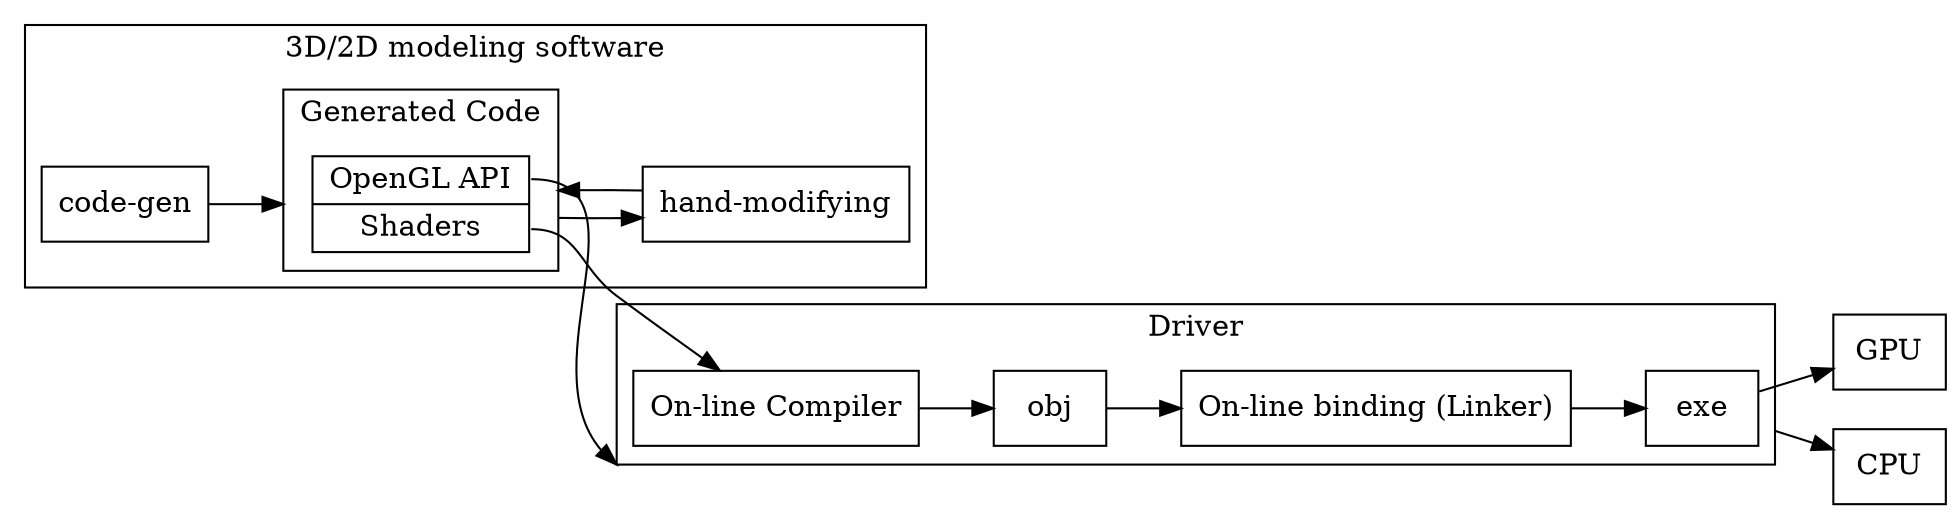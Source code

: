 digraph G {
  rankdir=LR;

  compound=true;
  node [shape=record];
  subgraph cluster_3d {
    label = "3D/2D modeling software";
    CodeGen [label="code-gen"];
    subgraph cluster_code {
      label = "Generated Code";
      Api [label="<a> OpenGL API | <s> Shaders"];
    }
    Hand [label="hand-modifying"];
  }
  subgraph cluster_driver {
    label = "Driver"
    Compiler [label="On-line Compiler"];
    Obj [label="obj"];
    Linker [label="On-line binding (Linker)"];
    Exe [label="exe"];
  }
  CodeGen -> Api [lhead ="cluster_code"];
  Api -> Hand [ltail ="cluster_code"];
  Hand -> Api [lhead ="cluster_code"];
  Api:a -> Obj [lhead ="cluster_driver"];
  Api:s -> Compiler;
  Compiler -> Obj -> Linker -> Exe;
  Exe -> GPU;
  Exe -> CPU [ltail ="cluster_driver"]; 

//  label = "OpenGL Flow";
}

